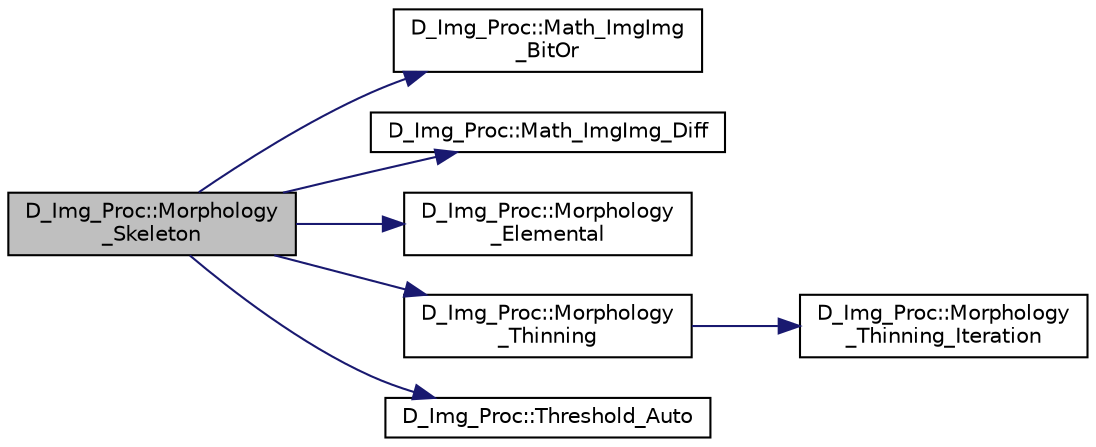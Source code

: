 digraph "D_Img_Proc::Morphology_Skeleton"
{
 // LATEX_PDF_SIZE
  edge [fontname="Helvetica",fontsize="10",labelfontname="Helvetica",labelfontsize="10"];
  node [fontname="Helvetica",fontsize="10",shape=record];
  rankdir="LR";
  Node1 [label="D_Img_Proc::Morphology\l_Skeleton",height=0.2,width=0.4,color="black", fillcolor="grey75", style="filled", fontcolor="black",tooltip=" "];
  Node1 -> Node2 [color="midnightblue",fontsize="10",style="solid",fontname="Helvetica"];
  Node2 [label="D_Img_Proc::Math_ImgImg\l_BitOr",height=0.2,width=0.4,color="black", fillcolor="white", style="filled",URL="$class_d___img___proc.html#a0cab11d546ef9a33b6925ce94a9e7959",tooltip=" "];
  Node1 -> Node3 [color="midnightblue",fontsize="10",style="solid",fontname="Helvetica"];
  Node3 [label="D_Img_Proc::Math_ImgImg_Diff",height=0.2,width=0.4,color="black", fillcolor="white", style="filled",URL="$class_d___img___proc.html#a8cec240aafb98fc67d6d1d2ca15a1b35",tooltip=" "];
  Node1 -> Node4 [color="midnightblue",fontsize="10",style="solid",fontname="Helvetica"];
  Node4 [label="D_Img_Proc::Morphology\l_Elemental",height=0.2,width=0.4,color="black", fillcolor="white", style="filled",URL="$class_d___img___proc.html#a4210f59c80b73b231d9212964a765e54",tooltip=" "];
  Node1 -> Node5 [color="midnightblue",fontsize="10",style="solid",fontname="Helvetica"];
  Node5 [label="D_Img_Proc::Morphology\l_Thinning",height=0.2,width=0.4,color="black", fillcolor="white", style="filled",URL="$class_d___img___proc.html#a9cb68cdef068621ea4d79d67d7e0f0fd",tooltip=" "];
  Node5 -> Node6 [color="midnightblue",fontsize="10",style="solid",fontname="Helvetica"];
  Node6 [label="D_Img_Proc::Morphology\l_Thinning_Iteration",height=0.2,width=0.4,color="black", fillcolor="white", style="filled",URL="$class_d___img___proc.html#a389c0825eedfe4140d1fb7f8f7e5017c",tooltip=" "];
  Node1 -> Node7 [color="midnightblue",fontsize="10",style="solid",fontname="Helvetica"];
  Node7 [label="D_Img_Proc::Threshold_Auto",height=0.2,width=0.4,color="black", fillcolor="white", style="filled",URL="$class_d___img___proc.html#ae1b129dc72a3142269240e0ea60e1cbe",tooltip=" "];
}
